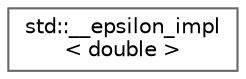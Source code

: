 digraph "Graphical Class Hierarchy"
{
 // LATEX_PDF_SIZE
  bgcolor="transparent";
  edge [fontname=Helvetica,fontsize=10,labelfontname=Helvetica,labelfontsize=10];
  node [fontname=Helvetica,fontsize=10,shape=box,height=0.2,width=0.4];
  rankdir="LR";
  Node0 [id="Node000000",label="std::__epsilon_impl\l\< double \>",height=0.2,width=0.4,color="grey40", fillcolor="white", style="filled",URL="$structstd_1_1____epsilon__impl_3_01double_01_4.html",tooltip=" "];
}
